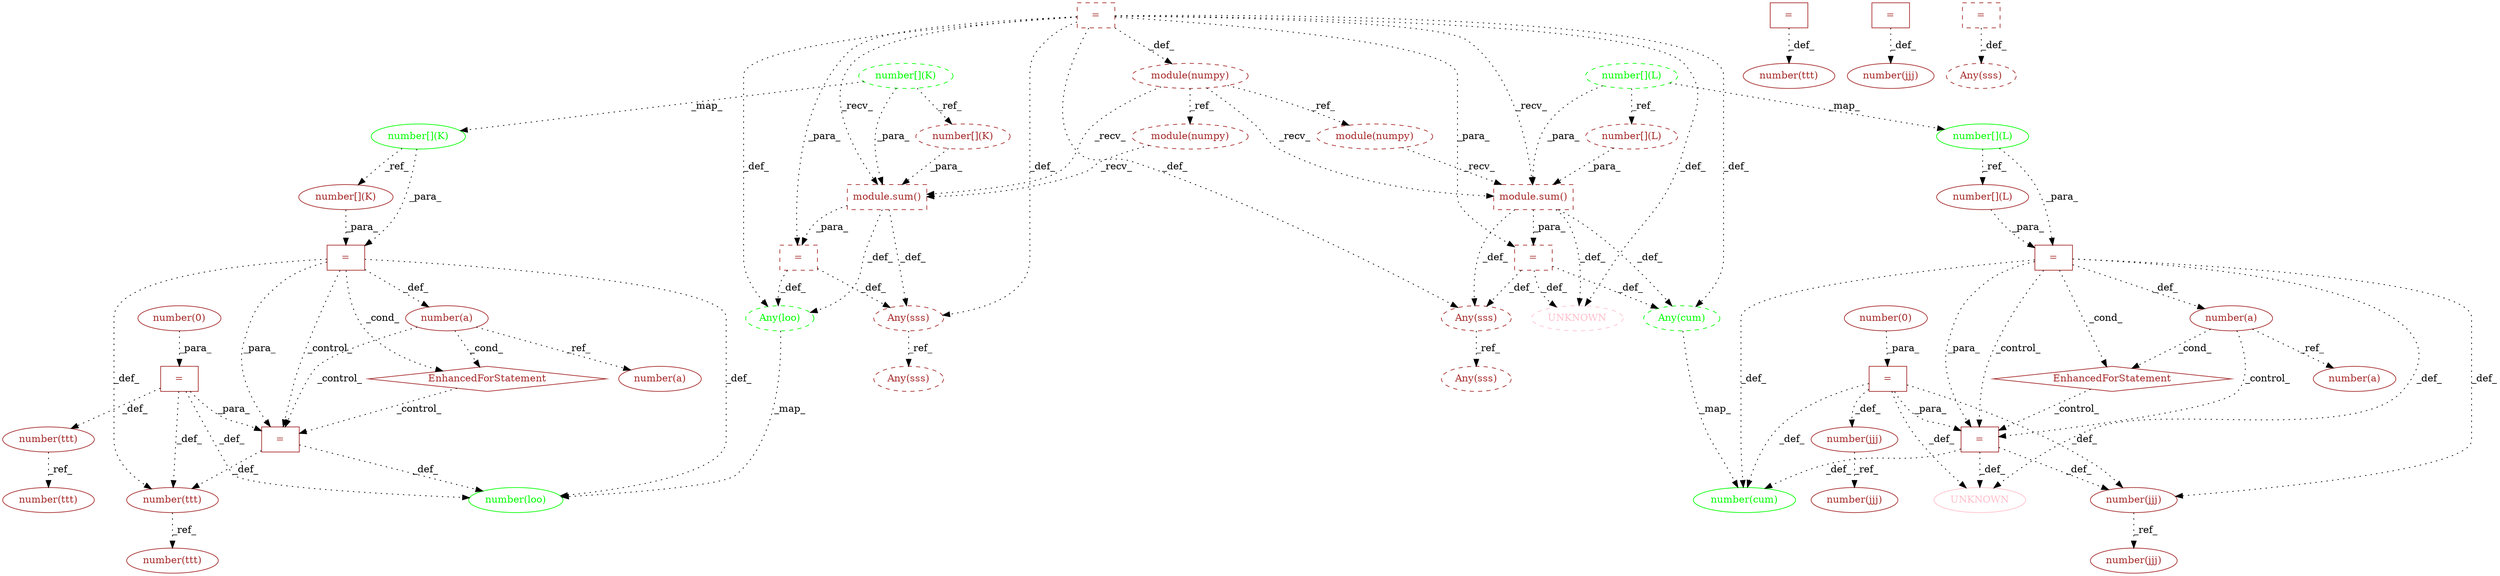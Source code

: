 digraph G {
1 [label="number(ttt)" shape=ellipse style=solid color=brown fontcolor=brown]
2 [label="number(0)" shape=ellipse style=solid color=brown fontcolor=brown]
3 [label="=" shape=box style=solid color=brown fontcolor=brown]
4 [label="=" shape=box style=dashed color=brown fontcolor=brown]
5 [label="module.sum()" shape=box style=dashed color=brown fontcolor=brown]
6 [label="number(cum)" shape=ellipse style=solid color=green fontcolor=green]
7 [label="number(ttt)" shape=ellipse style=solid color=brown fontcolor=brown]
8 [label="number[](K)" shape=ellipse style=dashed color=brown fontcolor=brown]
9 [label="number(a)" shape=ellipse style=solid color=brown fontcolor=brown]
10 [label="Any(loo)" shape=ellipse style=dashed color=green fontcolor=green]
11 [label="Any(sss)" shape=ellipse style=dashed color=brown fontcolor=brown]
12 [label="module(numpy)" shape=ellipse style=dashed color=brown fontcolor=brown]
13 [label="module(numpy)" shape=ellipse style=dashed color=brown fontcolor=brown]
14 [label="number[](K)" shape=ellipse style=solid color=brown fontcolor=brown]
15 [label="Any(sss)" shape=ellipse style=dashed color=brown fontcolor=brown]
16 [label="=" shape=box style=solid color=brown fontcolor=brown]
17 [label="number(jjj)" shape=ellipse style=solid color=brown fontcolor=brown]
18 [label="=" shape=box style=solid color=brown fontcolor=brown]
19 [label="=" shape=box style=solid color=brown fontcolor=brown]
20 [label="=" shape=box style=solid color=brown fontcolor=brown]
21 [label="number[](L)" shape=ellipse style=solid color=brown fontcolor=brown]
22 [label="=" shape=box style=solid color=brown fontcolor=brown]
23 [label="number[](L)" shape=ellipse style=dashed color=brown fontcolor=brown]
24 [label="number(jjj)" shape=ellipse style=solid color=brown fontcolor=brown]
25 [label="=" shape=box style=solid color=brown fontcolor=brown]
26 [label="number(a)" shape=ellipse style=solid color=brown fontcolor=brown]
27 [label="number(jjj)" shape=ellipse style=solid color=brown fontcolor=brown]
28 [label="number(jjj)" shape=ellipse style=solid color=brown fontcolor=brown]
29 [label="number[](K)" shape=ellipse style=solid color=green fontcolor=green]
30 [label="=" shape=box style=dashed color=brown fontcolor=brown]
31 [label="Any(sss)" shape=ellipse style=dashed color=brown fontcolor=brown]
32 [label="module(numpy)" shape=ellipse style=dashed color=brown fontcolor=brown]
33 [label="number(a)" shape=ellipse style=solid color=brown fontcolor=brown]
34 [label="number(loo)" shape=ellipse style=solid color=green fontcolor=green]
35 [label="number(ttt)" shape=ellipse style=solid color=brown fontcolor=brown]
36 [label="UNKNOWN" shape=ellipse style=dashed color=pink fontcolor=pink]
37 [label="number(0)" shape=ellipse style=solid color=brown fontcolor=brown]
38 [label="Any(sss)" shape=ellipse style=dashed color=brown fontcolor=brown]
39 [label="Any(cum)" shape=ellipse style=dashed color=green fontcolor=green]
40 [label="=" shape=box style=dashed color=brown fontcolor=brown]
41 [label="Any(sss)" shape=ellipse style=dashed color=brown fontcolor=brown]
42 [label="EnhancedForStatement" shape=diamond style=solid color=brown fontcolor=brown]
43 [label="EnhancedForStatement" shape=diamond style=solid color=brown fontcolor=brown]
44 [label="number(jjj)" shape=ellipse style=solid color=brown fontcolor=brown]
45 [label="module.sum()" shape=box style=dashed color=brown fontcolor=brown]
46 [label="=" shape=box style=solid color=brown fontcolor=brown]
47 [label="number[](L)" shape=ellipse style=dashed color=green fontcolor=green]
48 [label="number(ttt)" shape=ellipse style=solid color=brown fontcolor=brown]
49 [label="number[](K)" shape=ellipse style=dashed color=green fontcolor=green]
50 [label="number[](L)" shape=ellipse style=solid color=green fontcolor=green]
51 [label="UNKNOWN" shape=ellipse style=solid color=pink fontcolor=pink]
52 [label="number(ttt)" shape=ellipse style=solid color=brown fontcolor=brown]
53 [label="number(a)" shape=ellipse style=solid color=brown fontcolor=brown]
54 [label="=" shape=box style=dashed color=brown fontcolor=brown]
20 -> 1 [label="_def_" style=dotted];
42 -> 3 [label="_control_" style=dotted];
19 -> 3 [label="_para_" style=dotted];
46 -> 3 [label="_para_" style=dotted];
9 -> 3 [label="_control_" style=dotted];
46 -> 3 [label="_control_" style=dotted];
32 -> 5 [label="_recv_" style=dotted];
8 -> 5 [label="_para_" style=dotted];
12 -> 5 [label="_recv_" style=dotted];
4 -> 5 [label="_recv_" style=dotted];
49 -> 5 [label="_para_" style=dotted];
3 -> 6 [label="_def_" style=dotted];
19 -> 6 [label="_def_" style=dotted];
46 -> 6 [label="_def_" style=dotted];
39 -> 6 [label="_map_" style=dotted];
25 -> 7 [label="_def_" style=dotted];
20 -> 7 [label="_def_" style=dotted];
22 -> 7 [label="_def_" style=dotted];
49 -> 8 [label="_ref_" style=dotted];
46 -> 9 [label="_def_" style=dotted];
40 -> 10 [label="_def_" style=dotted];
5 -> 10 [label="_def_" style=dotted];
4 -> 10 [label="_def_" style=dotted];
30 -> 11 [label="_def_" style=dotted];
45 -> 11 [label="_def_" style=dotted];
4 -> 11 [label="_def_" style=dotted];
4 -> 12 [label="_def_" style=dotted];
12 -> 13 [label="_ref_" style=dotted];
29 -> 14 [label="_ref_" style=dotted];
41 -> 15 [label="_ref_" style=dotted];
18 -> 17 [label="_def_" style=dotted];
2 -> 19 [label="_para_" style=dotted];
37 -> 20 [label="_para_" style=dotted];
50 -> 21 [label="_ref_" style=dotted];
14 -> 22 [label="_para_" style=dotted];
29 -> 22 [label="_para_" style=dotted];
47 -> 23 [label="_ref_" style=dotted];
3 -> 24 [label="_def_" style=dotted];
19 -> 24 [label="_def_" style=dotted];
46 -> 24 [label="_def_" style=dotted];
43 -> 25 [label="_control_" style=dotted];
20 -> 25 [label="_para_" style=dotted];
22 -> 25 [label="_para_" style=dotted];
53 -> 25 [label="_control_" style=dotted];
22 -> 25 [label="_control_" style=dotted];
9 -> 26 [label="_ref_" style=dotted];
44 -> 27 [label="_ref_" style=dotted];
24 -> 28 [label="_ref_" style=dotted];
49 -> 29 [label="_map_" style=dotted];
45 -> 30 [label="_para_" style=dotted];
4 -> 30 [label="_para_" style=dotted];
54 -> 31 [label="_def_" style=dotted];
12 -> 32 [label="_ref_" style=dotted];
53 -> 33 [label="_ref_" style=dotted];
25 -> 34 [label="_def_" style=dotted];
20 -> 34 [label="_def_" style=dotted];
22 -> 34 [label="_def_" style=dotted];
10 -> 34 [label="_map_" style=dotted];
1 -> 35 [label="_ref_" style=dotted];
30 -> 36 [label="_def_" style=dotted];
45 -> 36 [label="_def_" style=dotted];
4 -> 36 [label="_def_" style=dotted];
11 -> 38 [label="_ref_" style=dotted];
30 -> 39 [label="_def_" style=dotted];
45 -> 39 [label="_def_" style=dotted];
4 -> 39 [label="_def_" style=dotted];
5 -> 40 [label="_para_" style=dotted];
4 -> 40 [label="_para_" style=dotted];
40 -> 41 [label="_def_" style=dotted];
5 -> 41 [label="_def_" style=dotted];
4 -> 41 [label="_def_" style=dotted];
9 -> 42 [label="_cond_" style=dotted];
46 -> 42 [label="_cond_" style=dotted];
53 -> 43 [label="_cond_" style=dotted];
22 -> 43 [label="_cond_" style=dotted];
19 -> 44 [label="_def_" style=dotted];
13 -> 45 [label="_recv_" style=dotted];
23 -> 45 [label="_para_" style=dotted];
47 -> 45 [label="_para_" style=dotted];
12 -> 45 [label="_recv_" style=dotted];
4 -> 45 [label="_recv_" style=dotted];
21 -> 46 [label="_para_" style=dotted];
50 -> 46 [label="_para_" style=dotted];
16 -> 48 [label="_def_" style=dotted];
47 -> 50 [label="_map_" style=dotted];
3 -> 51 [label="_def_" style=dotted];
19 -> 51 [label="_def_" style=dotted];
46 -> 51 [label="_def_" style=dotted];
7 -> 52 [label="_ref_" style=dotted];
22 -> 53 [label="_def_" style=dotted];
}